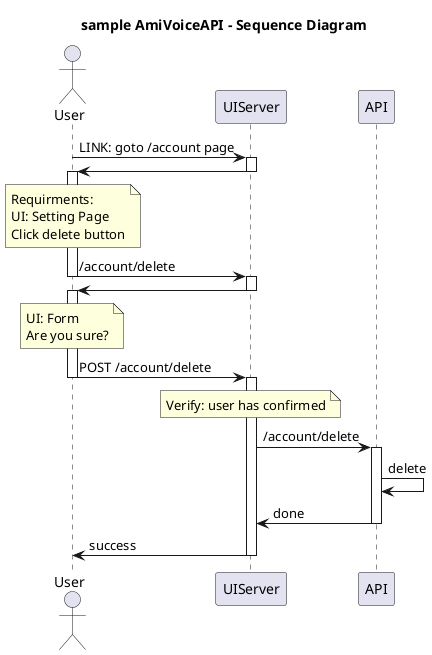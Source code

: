 @startuml

title "sample AmiVoiceAPI - Sequence Diagram"

actor User
'boundary Proxy
participant UIServer as UI
participant API

User -> UI: LINK: goto /account page
activate UI
UI -> User:
deactivate UI

activate User
note over User
  Requirments:
  UI: Setting Page
  Click delete button
end note

' user requests account/delete page
User -> UI: /account/delete
deactivate User
activate UI
UI -> User:
deactivate UI

' confirmation form
activate User
note over User
  UI: Form
  Are you sure?
end note


User -> UI: POST /account/delete
deactivate User
activate UI

note over UI: Verify: user has confirmed
UI -> API: /account/delete
activate API
API -> API: delete
API -> UI: done
deactivate API
UI -> User: success
deactivate UI

@enduml
